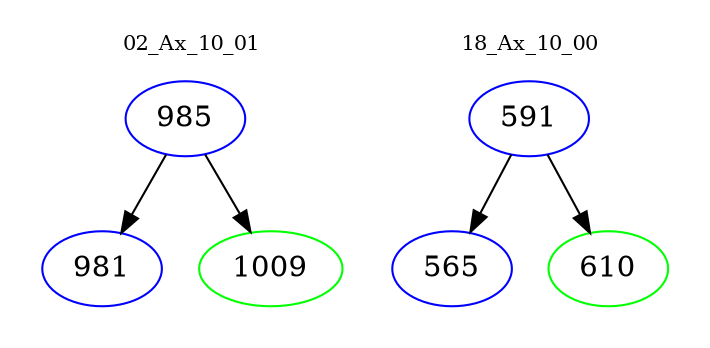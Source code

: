 digraph{
subgraph cluster_0 {
color = white
label = "02_Ax_10_01";
fontsize=10;
T0_985 [label="985", color="blue"]
T0_985 -> T0_981 [color="black"]
T0_981 [label="981", color="blue"]
T0_985 -> T0_1009 [color="black"]
T0_1009 [label="1009", color="green"]
}
subgraph cluster_1 {
color = white
label = "18_Ax_10_00";
fontsize=10;
T1_591 [label="591", color="blue"]
T1_591 -> T1_565 [color="black"]
T1_565 [label="565", color="blue"]
T1_591 -> T1_610 [color="black"]
T1_610 [label="610", color="green"]
}
}
